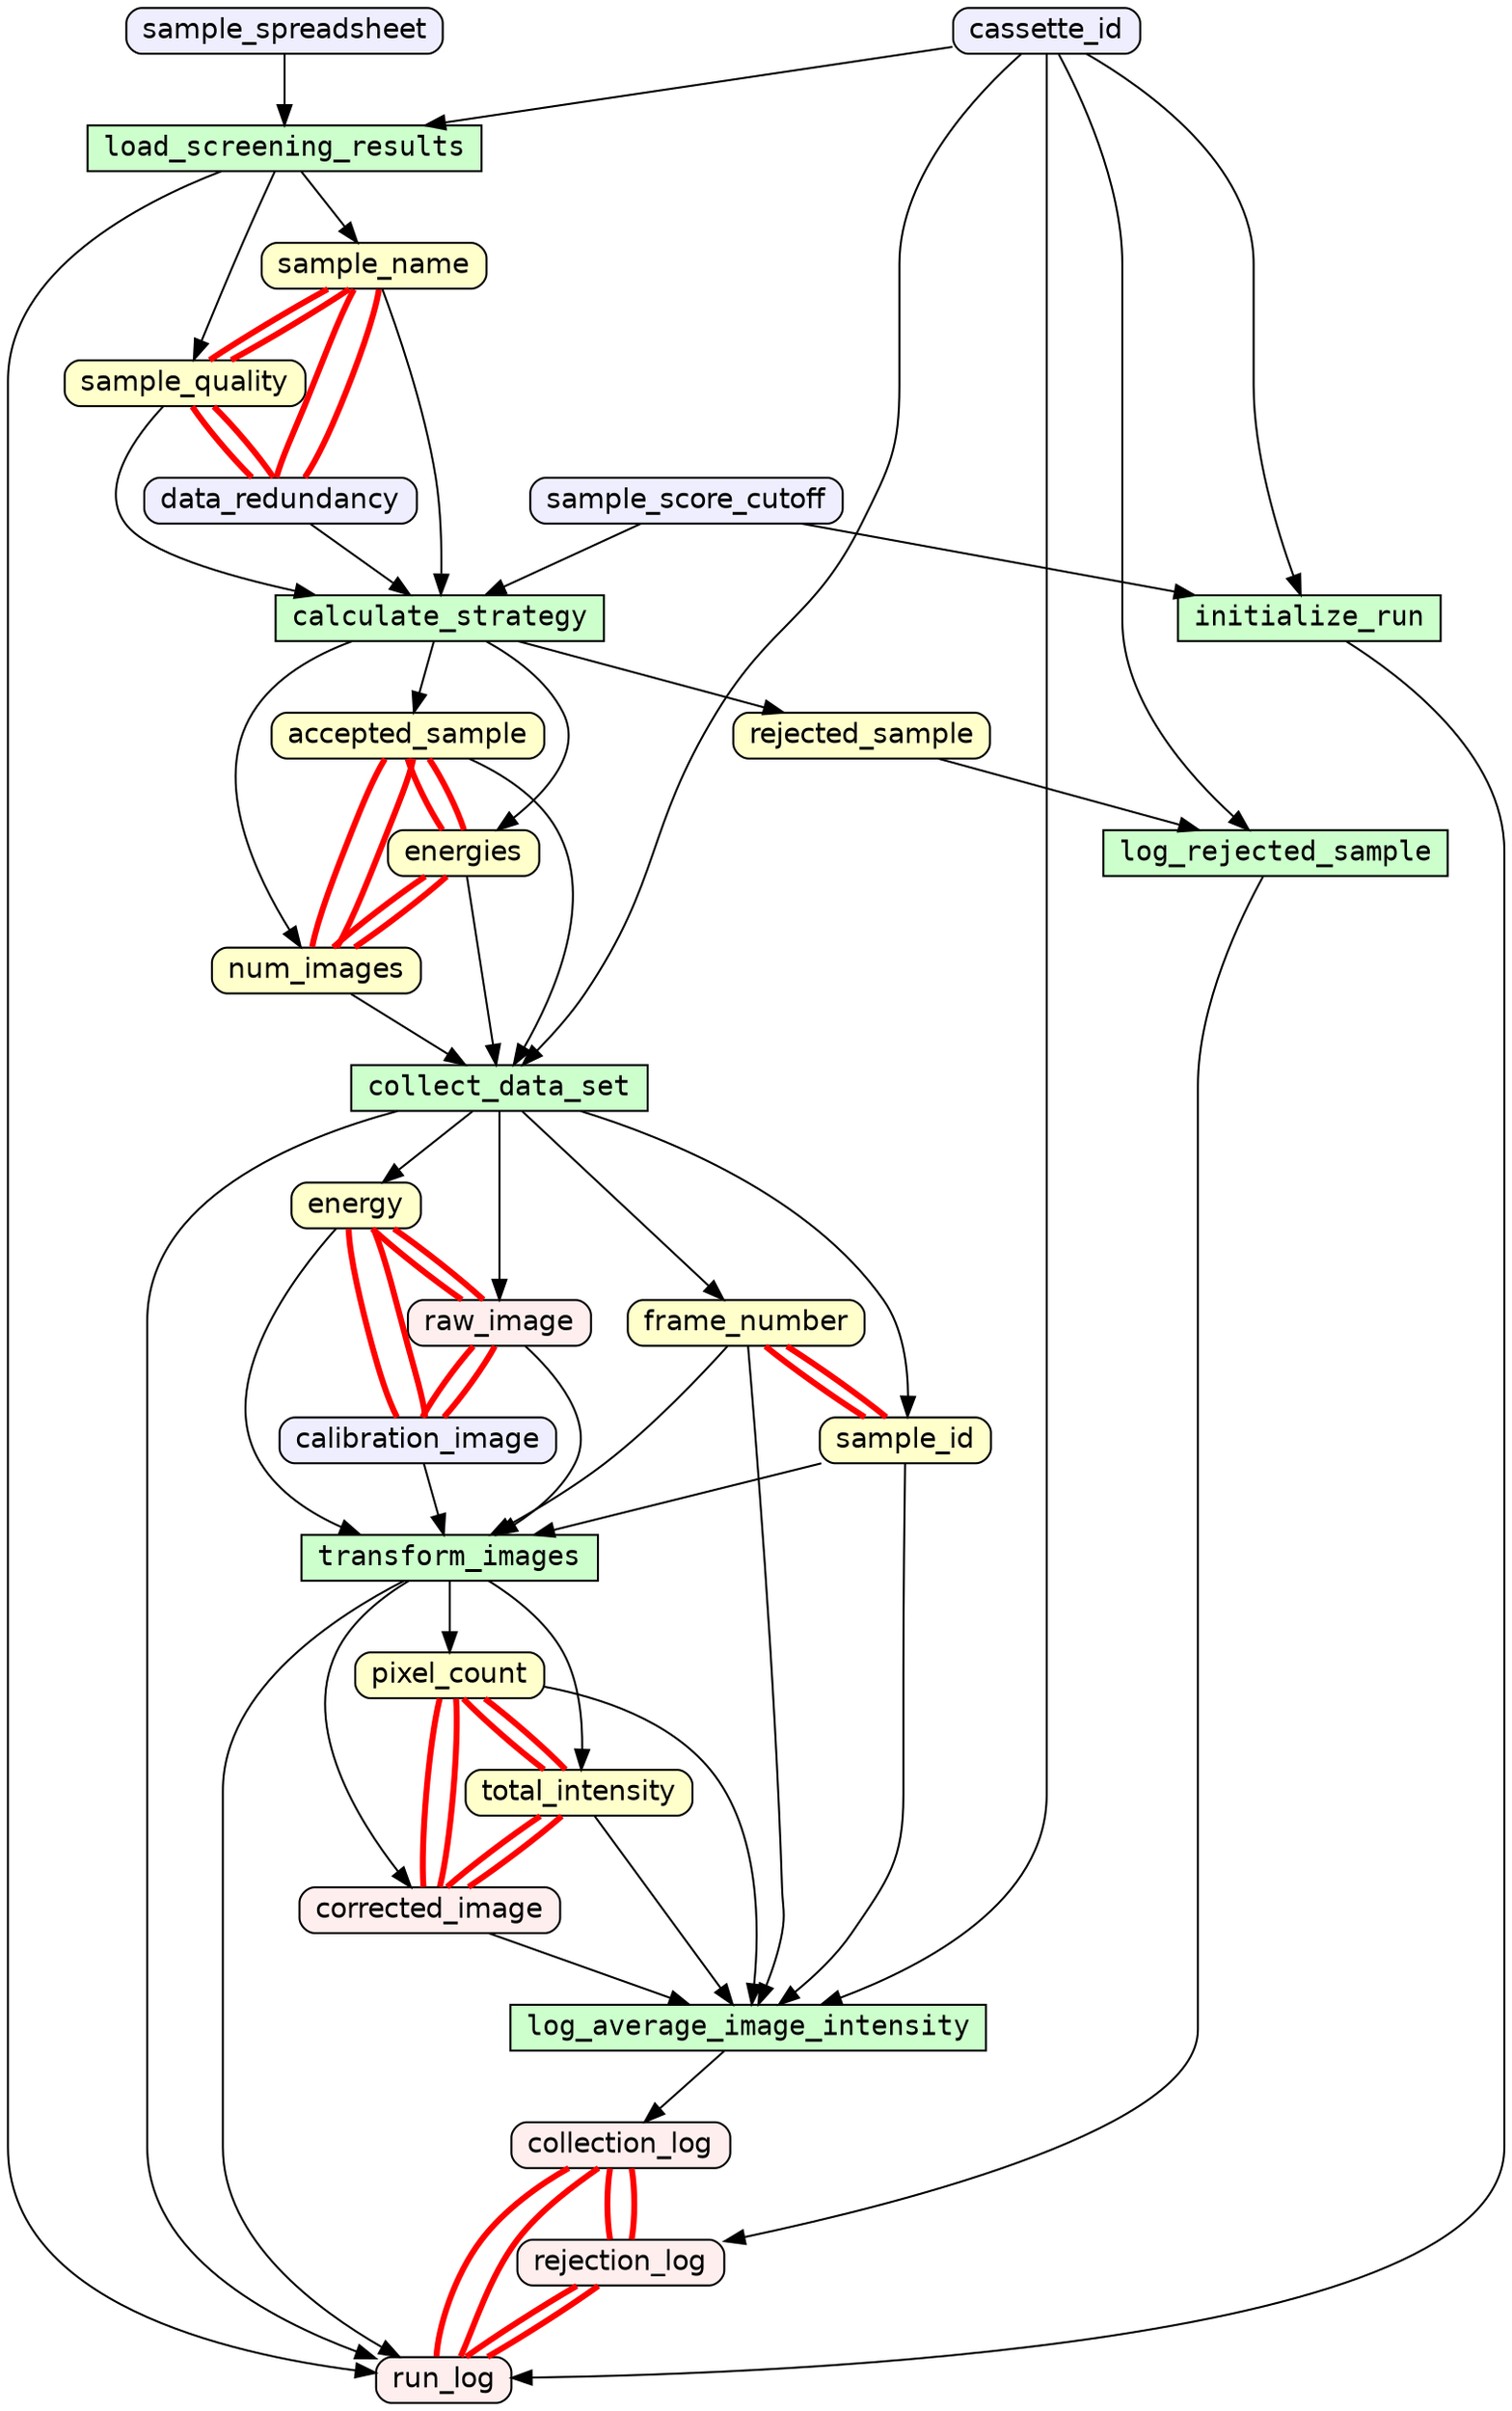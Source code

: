 digraph {
rankdir=TB
node [shape=box,fontname=Helvetica,fontsize=14,height=0,width=0]
edge [fontname=Helvetica,fontsize=12]
"accepted_sample"[style="filled,rounded" fillcolor="#FFFFCC",label="accepted_sample"]
"energies"[style="filled,rounded" fillcolor="#FFFFCC",label="energies"]
"energy"[style="filled,rounded" fillcolor="#FFFFCC",label="energy"]
"frame_number"[style="filled,rounded" fillcolor="#FFFFCC",label="frame_number"]
"num_images"[style="filled,rounded" fillcolor="#FFFFCC",label="num_images"]
"pixel_count"[style="filled,rounded" fillcolor="#FFFFCC",label="pixel_count"]
"rejected_sample"[style="filled,rounded" fillcolor="#FFFFCC",label="rejected_sample"]
"sample_id"[style="filled,rounded" fillcolor="#FFFFCC",label="sample_id"]
"sample_name"[style="filled,rounded" fillcolor="#FFFFCC",label="sample_name"]
"sample_quality"[style="filled,rounded" fillcolor="#FFFFCC",label="sample_quality"]
"total_intensity"[style="filled,rounded" fillcolor="#FFFFCC",label="total_intensity"]
"collection_log"[style="filled,rounded" fillcolor="#FFEEEE",label="collection_log"]
"corrected_image"[style="filled,rounded" fillcolor="#FFEEEE",label="corrected_image"]
"raw_image"[style="filled,rounded" fillcolor="#FFEEEE",label="raw_image"]
"rejection_log"[style="filled,rounded" fillcolor="#FFEEEE",label="rejection_log"]
"run_log"[style="filled,rounded" fillcolor="#FFEEEE",label="run_log"]
"calibration_image"[style="filled,rounded" fillcolor="#EEEEFF",label="calibration_image"]
"cassette_id"[style="filled,rounded" fillcolor="#EEEEFF",label="cassette_id"]
"data_redundancy"[style="filled,rounded" fillcolor="#EEEEFF",label="data_redundancy"]
"sample_score_cutoff"[style="filled,rounded" fillcolor="#EEEEFF",label="sample_score_cutoff"]
"sample_spreadsheet"[style="filled,rounded" fillcolor="#EEEEFF",label="sample_spreadsheet"]
"calculate_strategy"[style="filled" fontname=Courier fillcolor="#CCFFCC",label="calculate_strategy"]
"collect_data_set"[style="filled" fontname=Courier fillcolor="#CCFFCC",label="collect_data_set"]
"initialize_run"[style="filled" fontname=Courier fillcolor="#CCFFCC",label="initialize_run"]
"load_screening_results"[style="filled" fontname=Courier fillcolor="#CCFFCC",label="load_screening_results"]
"log_average_image_intensity"[style="filled" fontname=Courier fillcolor="#CCFFCC",label="log_average_image_intensity"]
"log_rejected_sample"[style="filled" fontname=Courier fillcolor="#CCFFCC",label="log_rejected_sample"]
"transform_images"[style="filled" fontname=Courier fillcolor="#CCFFCC",label="transform_images"]
accepted_sample -> collect_data_set [color="#000000"]
calculate_strategy -> accepted_sample [color="#000000"]
calculate_strategy -> energies [color="#000000"]
calculate_strategy -> num_images [color="#000000"]
calculate_strategy -> rejected_sample [color="#000000"]
calibration_image -> transform_images [color="#000000"]
cassette_id -> collect_data_set [color="#000000"]
cassette_id -> initialize_run [color="#000000"]
cassette_id -> load_screening_results [color="#000000"]
cassette_id -> log_average_image_intensity [color="#000000"]
cassette_id -> log_rejected_sample [color="#000000"]
collect_data_set -> energy [color="#000000"]
collect_data_set -> frame_number [color="#000000"]
collect_data_set -> raw_image [color="#000000"]
collect_data_set -> run_log [color="#000000"]
collect_data_set -> sample_id [color="#000000"]
corrected_image -> log_average_image_intensity [color="#000000"]
data_redundancy -> calculate_strategy [color="#000000"]
energies -> collect_data_set [color="#000000"]
energy -> transform_images [color="#000000"]
frame_number -> log_average_image_intensity [color="#000000"]
frame_number -> transform_images [color="#000000"]
initialize_run -> run_log [color="#000000"]
load_screening_results -> run_log [color="#000000"]
load_screening_results -> sample_name [color="#000000"]
load_screening_results -> sample_quality [color="#000000"]
log_average_image_intensity -> collection_log [color="#000000"]
log_rejected_sample -> rejection_log [color="#000000"]
num_images -> collect_data_set [color="#000000"]
pixel_count -> log_average_image_intensity [color="#000000"]
raw_image -> transform_images [color="#000000"]
rejected_sample -> log_rejected_sample [color="#000000"]
sample_id -> log_average_image_intensity [color="#000000"]
sample_id -> transform_images [color="#000000"]
sample_name -> calculate_strategy [color="#000000"]
sample_quality -> calculate_strategy [color="#000000"]
sample_score_cutoff -> calculate_strategy [color="#000000"]
sample_score_cutoff -> initialize_run [color="#000000"]
sample_spreadsheet -> load_screening_results [color="#000000"]
total_intensity -> log_average_image_intensity [color="#000000"]
transform_images -> corrected_image [color="#000000"]
transform_images -> pixel_count [color="#000000"]
transform_images -> run_log [color="#000000"]
transform_images -> total_intensity [color="#000000"]
accepted_sample -> energies [constraint=true color="#FF0000" dir=none penwidth=3]
accepted_sample -> num_images [constraint=true color="#FF0000" dir=none penwidth=3]
calibration_image -> energy [constraint=true color="#FF0000" dir=none penwidth=3]
calibration_image -> raw_image [constraint=true color="#FF0000" dir=none penwidth=3]
collection_log -> rejection_log [constraint=true color="#FF0000" dir=none penwidth=3]
collection_log -> run_log [constraint=true color="#FF0000" dir=none penwidth=3]
corrected_image -> pixel_count [constraint=true color="#FF0000" dir=none penwidth=3]
corrected_image -> total_intensity [constraint=true color="#FF0000" dir=none penwidth=3]
data_redundancy -> sample_name [constraint=true color="#FF0000" dir=none penwidth=3]
data_redundancy -> sample_quality [constraint=true color="#FF0000" dir=none penwidth=3]
energies -> accepted_sample [constraint=true color="#FF0000" dir=none penwidth=3]
energies -> num_images [constraint=true color="#FF0000" dir=none penwidth=3]
energy -> calibration_image [constraint=true color="#FF0000" dir=none penwidth=3]
energy -> raw_image [constraint=true color="#FF0000" dir=none penwidth=3]
frame_number -> sample_id [constraint=true color="#FF0000" dir=none penwidth=3]
num_images -> accepted_sample [constraint=true color="#FF0000" dir=none penwidth=3]
num_images -> energies [constraint=true color="#FF0000" dir=none penwidth=3]
pixel_count -> corrected_image [constraint=true color="#FF0000" dir=none penwidth=3]
pixel_count -> total_intensity [constraint=true color="#FF0000" dir=none penwidth=3]
raw_image -> calibration_image [constraint=true color="#FF0000" dir=none penwidth=3]
raw_image -> energy [constraint=true color="#FF0000" dir=none penwidth=3]
rejection_log -> collection_log [constraint=true color="#FF0000" dir=none penwidth=3]
rejection_log -> run_log [constraint=true color="#FF0000" dir=none penwidth=3]
run_log -> collection_log [constraint=true color="#FF0000" dir=none penwidth=3]
run_log -> rejection_log [constraint=true color="#FF0000" dir=none penwidth=3]
sample_id -> frame_number [constraint=true color="#FF0000" dir=none penwidth=3]
sample_name -> data_redundancy [constraint=true color="#FF0000" dir=none penwidth=3]
sample_name -> sample_quality [constraint=true color="#FF0000" dir=none penwidth=3]
sample_quality -> data_redundancy [constraint=true color="#FF0000" dir=none penwidth=3]
sample_quality -> sample_name [constraint=true color="#FF0000" dir=none penwidth=3]
total_intensity -> corrected_image [constraint=true color="#FF0000" dir=none penwidth=3]
total_intensity -> pixel_count [constraint=true color="#FF0000" dir=none penwidth=3]
}